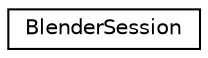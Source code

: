 digraph G
{
  edge [fontname="Helvetica",fontsize="10",labelfontname="Helvetica",labelfontsize="10"];
  node [fontname="Helvetica",fontsize="10",shape=record];
  rankdir=LR;
  Node1 [label="BlenderSession",height=0.2,width=0.4,color="black", fillcolor="white", style="filled",URL="$db/d98/classBlenderSession.html"];
}
